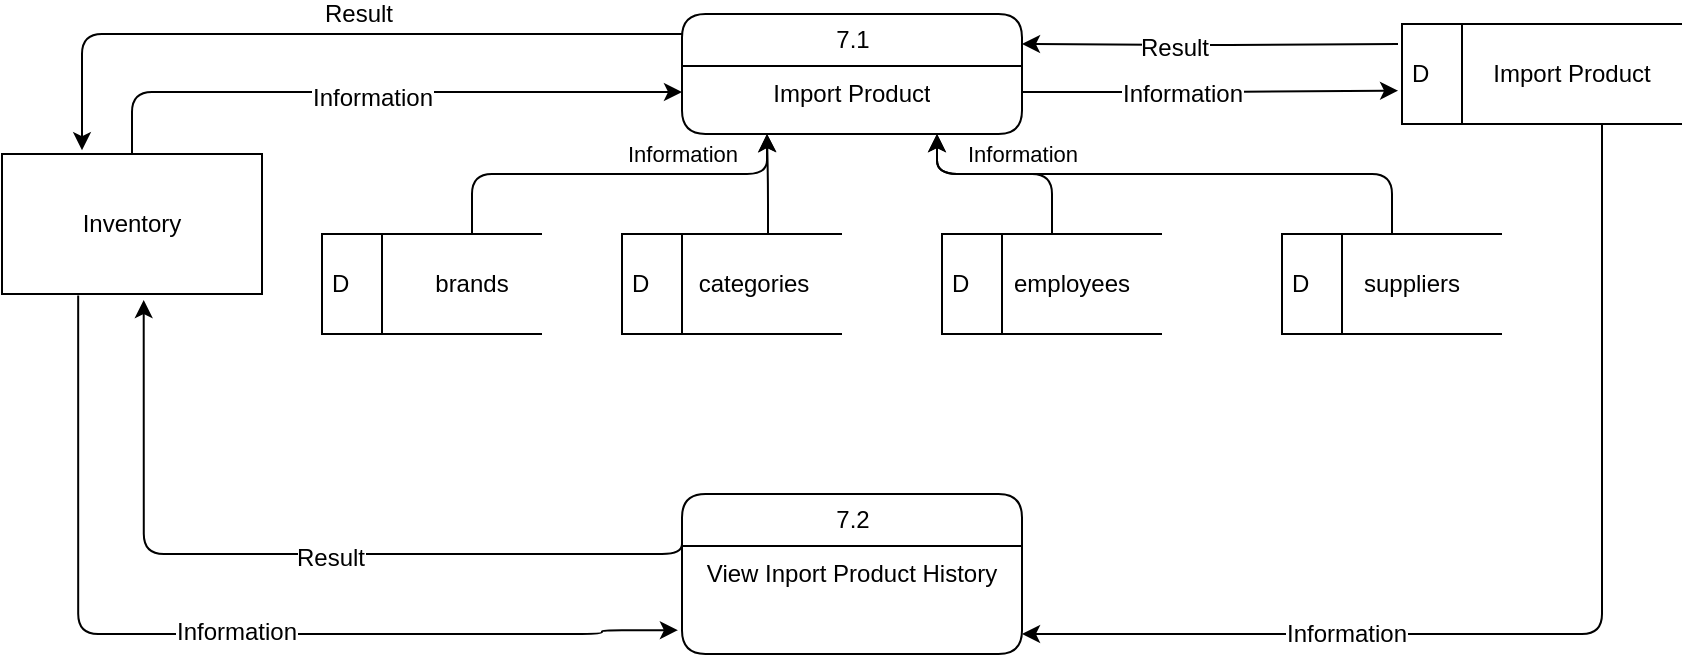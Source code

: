 <mxfile version="14.6.13" type="device"><diagram id="I0kUJJRybA8__L6C7rJO" name="Page-1"><mxGraphModel dx="1201" dy="806" grid="1" gridSize="10" guides="1" tooltips="1" connect="1" arrows="1" fold="1" page="1" pageScale="1" pageWidth="1100" pageHeight="850" math="0" shadow="0"><root><mxCell id="0"/><mxCell id="1" parent="0"/><object label="Result" id="n-K4DwZxQMAq2GjvURQ4-4"><mxCell style="edgeStyle=orthogonalEdgeStyle;rounded=1;sketch=0;orthogonalLoop=1;jettySize=auto;html=1;entryX=0.311;entryY=-0.027;entryDx=0;entryDy=0;entryPerimeter=0;labelBackgroundColor=none;fontFamily=Helvetica;fontSize=12;" parent="1" source="n-K4DwZxQMAq2GjvURQ4-5" target="n-K4DwZxQMAq2GjvURQ4-12" edge="1"><mxGeometry x="-0.096" y="-10" relative="1" as="geometry"><mxPoint as="offset"/><Array as="points"><mxPoint x="60" y="150"/><mxPoint x="60" y="208"/></Array></mxGeometry></mxCell></object><mxCell id="n-K4DwZxQMAq2GjvURQ4-5" value="7.1" style="swimlane;html=1;fontStyle=0;childLayout=stackLayout;horizontal=1;startSize=26;horizontalStack=0;resizeParent=1;resizeLast=0;collapsible=1;marginBottom=0;swimlaneFillColor=#ffffff;align=center;rounded=1;shadow=0;comic=0;labelBackgroundColor=none;strokeWidth=1;fontFamily=Helvetica;fontSize=12;" parent="1" vertex="1"><mxGeometry x="360" y="140" width="170" height="60" as="geometry"/></mxCell><mxCell id="n-K4DwZxQMAq2GjvURQ4-6" value="&lt;font style=&quot;font-size: 12px;&quot;&gt;&lt;span style=&quot;font-size: 12px;&quot;&gt;Import Product&lt;/span&gt;&lt;/font&gt;" style="text;html=1;strokeColor=none;fillColor=none;spacingLeft=4;spacingRight=4;whiteSpace=wrap;overflow=hidden;rotatable=0;points=[[0,0.5],[1,0.5]];portConstraint=eastwest;align=center;fontFamily=Helvetica;fontSize=12;fontColor=#000000;" parent="n-K4DwZxQMAq2GjvURQ4-5" vertex="1"><mxGeometry y="26" width="170" height="26" as="geometry"/></mxCell><mxCell id="n-K4DwZxQMAq2GjvURQ4-36" style="edgeStyle=orthogonalEdgeStyle;rounded=1;orthogonalLoop=1;jettySize=auto;html=1;exitX=0.293;exitY=1.01;exitDx=0;exitDy=0;exitPerimeter=0;fontFamily=Helvetica;fontSize=12;entryX=-0.012;entryY=0.957;entryDx=0;entryDy=0;entryPerimeter=0;" parent="1" source="n-K4DwZxQMAq2GjvURQ4-12" target="n-K4DwZxQMAq2GjvURQ4-23" edge="1"><mxGeometry relative="1" as="geometry"><mxPoint x="330" y="430" as="targetPoint"/><Array as="points"><mxPoint x="58" y="450"/><mxPoint x="320" y="450"/><mxPoint x="320" y="448"/></Array></mxGeometry></mxCell><mxCell id="cEv6oQxIezxiEbLC-e31-6" value="Information" style="edgeLabel;html=1;align=center;verticalAlign=middle;resizable=0;points=[];fontFamily=Helvetica;fontSize=12;" parent="n-K4DwZxQMAq2GjvURQ4-36" vertex="1" connectable="0"><mxGeometry x="0.052" y="1" relative="1" as="geometry"><mxPoint as="offset"/></mxGeometry></mxCell><mxCell id="n-K4DwZxQMAq2GjvURQ4-37" style="edgeStyle=orthogonalEdgeStyle;rounded=1;orthogonalLoop=1;jettySize=auto;html=1;entryX=0;entryY=0.5;entryDx=0;entryDy=0;fontFamily=Helvetica;fontSize=12;" parent="1" source="n-K4DwZxQMAq2GjvURQ4-12" target="n-K4DwZxQMAq2GjvURQ4-6" edge="1"><mxGeometry relative="1" as="geometry"/></mxCell><mxCell id="cEv6oQxIezxiEbLC-e31-1" value="Information" style="edgeLabel;html=1;align=center;verticalAlign=middle;resizable=0;points=[];fontFamily=Helvetica;fontSize=12;" parent="n-K4DwZxQMAq2GjvURQ4-37" vertex="1" connectable="0"><mxGeometry x="-0.014" y="-3" relative="1" as="geometry"><mxPoint as="offset"/></mxGeometry></mxCell><mxCell id="n-K4DwZxQMAq2GjvURQ4-12" value="&lt;span style=&quot;font-size: 12px&quot;&gt;Inventory&lt;/span&gt;" style="rounded=0;whiteSpace=wrap;html=1;fontFamily=Helvetica;fontSize=12;" parent="1" vertex="1"><mxGeometry x="20" y="210" width="130" height="70" as="geometry"/></mxCell><mxCell id="n-K4DwZxQMAq2GjvURQ4-35" style="edgeStyle=orthogonalEdgeStyle;rounded=1;orthogonalLoop=1;jettySize=auto;html=1;entryX=0.545;entryY=1.043;entryDx=0;entryDy=0;entryPerimeter=0;fontFamily=Helvetica;fontSize=12;exitX=0;exitY=0.25;exitDx=0;exitDy=0;" parent="1" source="n-K4DwZxQMAq2GjvURQ4-22" target="n-K4DwZxQMAq2GjvURQ4-12" edge="1"><mxGeometry relative="1" as="geometry"><Array as="points"><mxPoint x="360" y="410"/><mxPoint x="91" y="410"/></Array><mxPoint x="358" y="370" as="sourcePoint"/></mxGeometry></mxCell><mxCell id="cEv6oQxIezxiEbLC-e31-5" value="Result" style="edgeLabel;html=1;align=center;verticalAlign=middle;resizable=0;points=[];fontFamily=Helvetica;fontSize=12;" parent="n-K4DwZxQMAq2GjvURQ4-35" vertex="1" connectable="0"><mxGeometry x="-0.084" y="2" relative="1" as="geometry"><mxPoint as="offset"/></mxGeometry></mxCell><mxCell id="n-K4DwZxQMAq2GjvURQ4-22" value="7.2" style="swimlane;html=1;fontStyle=0;childLayout=stackLayout;horizontal=1;startSize=26;horizontalStack=0;resizeParent=1;resizeLast=0;collapsible=1;marginBottom=0;swimlaneFillColor=#ffffff;align=center;rounded=1;shadow=0;comic=0;labelBackgroundColor=none;strokeWidth=1;fontFamily=Helvetica;fontSize=12;" parent="1" vertex="1"><mxGeometry x="360" y="380" width="170" height="80" as="geometry"/></mxCell><mxCell id="n-K4DwZxQMAq2GjvURQ4-23" value="&lt;font style=&quot;font-size: 12px;&quot;&gt;&lt;span style=&quot;font-size: 12px;&quot;&gt;View Inport Product History&lt;/span&gt;&lt;/font&gt;" style="text;html=1;strokeColor=none;fillColor=none;spacingLeft=4;spacingRight=4;whiteSpace=wrap;overflow=hidden;rotatable=0;points=[[0,0.5],[1,0.5]];portConstraint=eastwest;align=center;fontFamily=Helvetica;fontSize=12;fontColor=#000000;" parent="n-K4DwZxQMAq2GjvURQ4-22" vertex="1"><mxGeometry y="26" width="170" height="44" as="geometry"/></mxCell><mxCell id="n-K4DwZxQMAq2GjvURQ4-38" style="edgeStyle=orthogonalEdgeStyle;rounded=1;orthogonalLoop=1;jettySize=auto;html=1;entryX=1;entryY=0.25;entryDx=0;entryDy=0;fontFamily=Helvetica;fontSize=12;" parent="1" target="n-K4DwZxQMAq2GjvURQ4-5" edge="1"><mxGeometry relative="1" as="geometry"><Array as="points"/><mxPoint x="718" y="155" as="sourcePoint"/></mxGeometry></mxCell><mxCell id="cEv6oQxIezxiEbLC-e31-2" value="Result" style="edgeLabel;html=1;align=center;verticalAlign=middle;resizable=0;points=[];fontFamily=Helvetica;fontSize=12;" parent="n-K4DwZxQMAq2GjvURQ4-38" vertex="1" connectable="0"><mxGeometry x="0.197" y="2" relative="1" as="geometry"><mxPoint as="offset"/></mxGeometry></mxCell><mxCell id="cEv6oQxIezxiEbLC-e31-7" style="edgeStyle=orthogonalEdgeStyle;rounded=1;orthogonalLoop=1;jettySize=auto;html=1;fontFamily=Helvetica;fontSize=12;" parent="1" source="n-K4DwZxQMAq2GjvURQ4-28" edge="1"><mxGeometry relative="1" as="geometry"><mxPoint x="530" y="450" as="targetPoint"/><Array as="points"><mxPoint x="820" y="450"/></Array></mxGeometry></mxCell><mxCell id="cEv6oQxIezxiEbLC-e31-8" value="Information" style="edgeLabel;html=1;align=center;verticalAlign=middle;resizable=0;points=[];fontFamily=Helvetica;fontSize=12;" parent="cEv6oQxIezxiEbLC-e31-7" vertex="1" connectable="0"><mxGeometry x="0.406" relative="1" as="geometry"><mxPoint as="offset"/></mxGeometry></mxCell><mxCell id="n-K4DwZxQMAq2GjvURQ4-28" value="D" style="html=1;dashed=0;whitespace=wrap;shape=mxgraph.dfd.dataStoreID;align=left;spacingLeft=3;points=[[0,0],[0.5,0],[1,0],[0,0.5],[1,0.5],[0,1],[0.5,1],[1,1]];fontFamily=Helvetica;fontSize=12;" parent="1" vertex="1"><mxGeometry x="720" y="145" width="140" height="50" as="geometry"/></mxCell><mxCell id="n-K4DwZxQMAq2GjvURQ4-30" value="Import Product" style="text;html=1;strokeColor=none;fillColor=none;align=center;verticalAlign=middle;whiteSpace=wrap;rounded=0;fontFamily=Helvetica;fontSize=12;" parent="1" vertex="1"><mxGeometry x="760" y="160" width="90" height="20" as="geometry"/></mxCell><mxCell id="cEv6oQxIezxiEbLC-e31-3" style="edgeStyle=orthogonalEdgeStyle;rounded=0;orthogonalLoop=1;jettySize=auto;html=1;entryX=-0.014;entryY=0.667;entryDx=0;entryDy=0;entryPerimeter=0;fontFamily=Helvetica;fontSize=12;" parent="1" source="n-K4DwZxQMAq2GjvURQ4-6" target="n-K4DwZxQMAq2GjvURQ4-28" edge="1"><mxGeometry relative="1" as="geometry"><mxPoint x="710" y="179" as="targetPoint"/></mxGeometry></mxCell><mxCell id="cEv6oQxIezxiEbLC-e31-4" value="Information" style="edgeLabel;html=1;align=center;verticalAlign=middle;resizable=0;points=[];fontFamily=Helvetica;fontSize=12;" parent="cEv6oQxIezxiEbLC-e31-3" vertex="1" connectable="0"><mxGeometry x="-0.159" y="-1" relative="1" as="geometry"><mxPoint as="offset"/></mxGeometry></mxCell><mxCell id="3cWgzRudKYilr0kS1iHH-10" value="D" style="html=1;dashed=0;whitespace=wrap;shape=mxgraph.dfd.dataStoreID;align=left;spacingLeft=3;points=[[0,0],[0.5,0],[1,0],[0,0.5],[1,0.5],[0,1],[0.5,1],[1,1]];fontFamily=Helvetica;fontSize=12;" parent="1" vertex="1"><mxGeometry x="180" y="250" width="110" height="50" as="geometry"/></mxCell><mxCell id="3cWgzRudKYilr0kS1iHH-18" value="Information" style="edgeStyle=orthogonalEdgeStyle;curved=0;rounded=1;sketch=0;orthogonalLoop=1;jettySize=auto;html=1;entryX=0.25;entryY=1;entryDx=0;entryDy=0;labelBackgroundColor=none;" parent="1" target="n-K4DwZxQMAq2GjvURQ4-5" edge="1"><mxGeometry x="0.367" y="10" relative="1" as="geometry"><mxPoint x="255" y="250" as="sourcePoint"/><Array as="points"><mxPoint x="255" y="220"/><mxPoint x="403" y="220"/></Array><mxPoint as="offset"/></mxGeometry></mxCell><mxCell id="3cWgzRudKYilr0kS1iHH-11" value="brands" style="text;html=1;strokeColor=none;fillColor=none;align=center;verticalAlign=middle;whiteSpace=wrap;rounded=0;fontFamily=Helvetica;fontSize=12;" parent="1" vertex="1"><mxGeometry x="230" y="265" width="50" height="20" as="geometry"/></mxCell><mxCell id="3cWgzRudKYilr0kS1iHH-19" style="edgeStyle=orthogonalEdgeStyle;curved=0;rounded=1;sketch=0;orthogonalLoop=1;jettySize=auto;html=1;entryX=0.25;entryY=1;entryDx=0;entryDy=0;" parent="1" source="3cWgzRudKYilr0kS1iHH-12" target="n-K4DwZxQMAq2GjvURQ4-5" edge="1"><mxGeometry relative="1" as="geometry"><Array as="points"><mxPoint x="403" y="225"/><mxPoint x="403" y="225"/></Array></mxGeometry></mxCell><mxCell id="3cWgzRudKYilr0kS1iHH-12" value="D" style="html=1;dashed=0;whitespace=wrap;shape=mxgraph.dfd.dataStoreID;align=left;spacingLeft=3;points=[[0,0],[0.5,0],[1,0],[0,0.5],[1,0.5],[0,1],[0.5,1],[1,1]];fontFamily=Helvetica;fontSize=12;" parent="1" vertex="1"><mxGeometry x="330" y="250" width="110" height="50" as="geometry"/></mxCell><mxCell id="3cWgzRudKYilr0kS1iHH-20" style="edgeStyle=orthogonalEdgeStyle;curved=0;rounded=1;sketch=0;orthogonalLoop=1;jettySize=auto;html=1;entryX=0.75;entryY=1;entryDx=0;entryDy=0;" parent="1" source="3cWgzRudKYilr0kS1iHH-13" target="n-K4DwZxQMAq2GjvURQ4-5" edge="1"><mxGeometry relative="1" as="geometry"><Array as="points"><mxPoint x="545" y="220"/><mxPoint x="488" y="220"/></Array></mxGeometry></mxCell><mxCell id="3cWgzRudKYilr0kS1iHH-13" value="D" style="html=1;dashed=0;whitespace=wrap;shape=mxgraph.dfd.dataStoreID;align=left;spacingLeft=3;points=[[0,0],[0.5,0],[1,0],[0,0.5],[1,0.5],[0,1],[0.5,1],[1,1]];fontFamily=Helvetica;fontSize=12;" parent="1" vertex="1"><mxGeometry x="490" y="250" width="110" height="50" as="geometry"/></mxCell><mxCell id="3cWgzRudKYilr0kS1iHH-14" value="categories" style="text;html=1;strokeColor=none;fillColor=none;align=center;verticalAlign=middle;whiteSpace=wrap;rounded=0;fontFamily=Helvetica;fontSize=12;" parent="1" vertex="1"><mxGeometry x="371" y="265" width="50" height="20" as="geometry"/></mxCell><mxCell id="3cWgzRudKYilr0kS1iHH-15" value="employees" style="text;html=1;strokeColor=none;fillColor=none;align=center;verticalAlign=middle;whiteSpace=wrap;rounded=0;fontFamily=Helvetica;fontSize=12;" parent="1" vertex="1"><mxGeometry x="530" y="265" width="50" height="20" as="geometry"/></mxCell><mxCell id="3cWgzRudKYilr0kS1iHH-21" value="Information" style="edgeStyle=orthogonalEdgeStyle;curved=0;rounded=1;sketch=0;orthogonalLoop=1;jettySize=auto;html=1;entryX=0.75;entryY=1;entryDx=0;entryDy=0;labelBackgroundColor=none;" parent="1" source="3cWgzRudKYilr0kS1iHH-16" target="n-K4DwZxQMAq2GjvURQ4-5" edge="1"><mxGeometry x="0.549" y="-10" relative="1" as="geometry"><Array as="points"><mxPoint x="715" y="220"/><mxPoint x="488" y="220"/></Array><mxPoint as="offset"/></mxGeometry></mxCell><mxCell id="3cWgzRudKYilr0kS1iHH-16" value="D" style="html=1;dashed=0;whitespace=wrap;shape=mxgraph.dfd.dataStoreID;align=left;spacingLeft=3;points=[[0,0],[0.5,0],[1,0],[0,0.5],[1,0.5],[0,1],[0.5,1],[1,1]];fontFamily=Helvetica;fontSize=12;" parent="1" vertex="1"><mxGeometry x="660" y="250" width="110" height="50" as="geometry"/></mxCell><mxCell id="3cWgzRudKYilr0kS1iHH-17" value="suppliers" style="text;html=1;strokeColor=none;fillColor=none;align=center;verticalAlign=middle;whiteSpace=wrap;rounded=0;fontFamily=Helvetica;fontSize=12;" parent="1" vertex="1"><mxGeometry x="700" y="265" width="50" height="20" as="geometry"/></mxCell></root></mxGraphModel></diagram></mxfile>